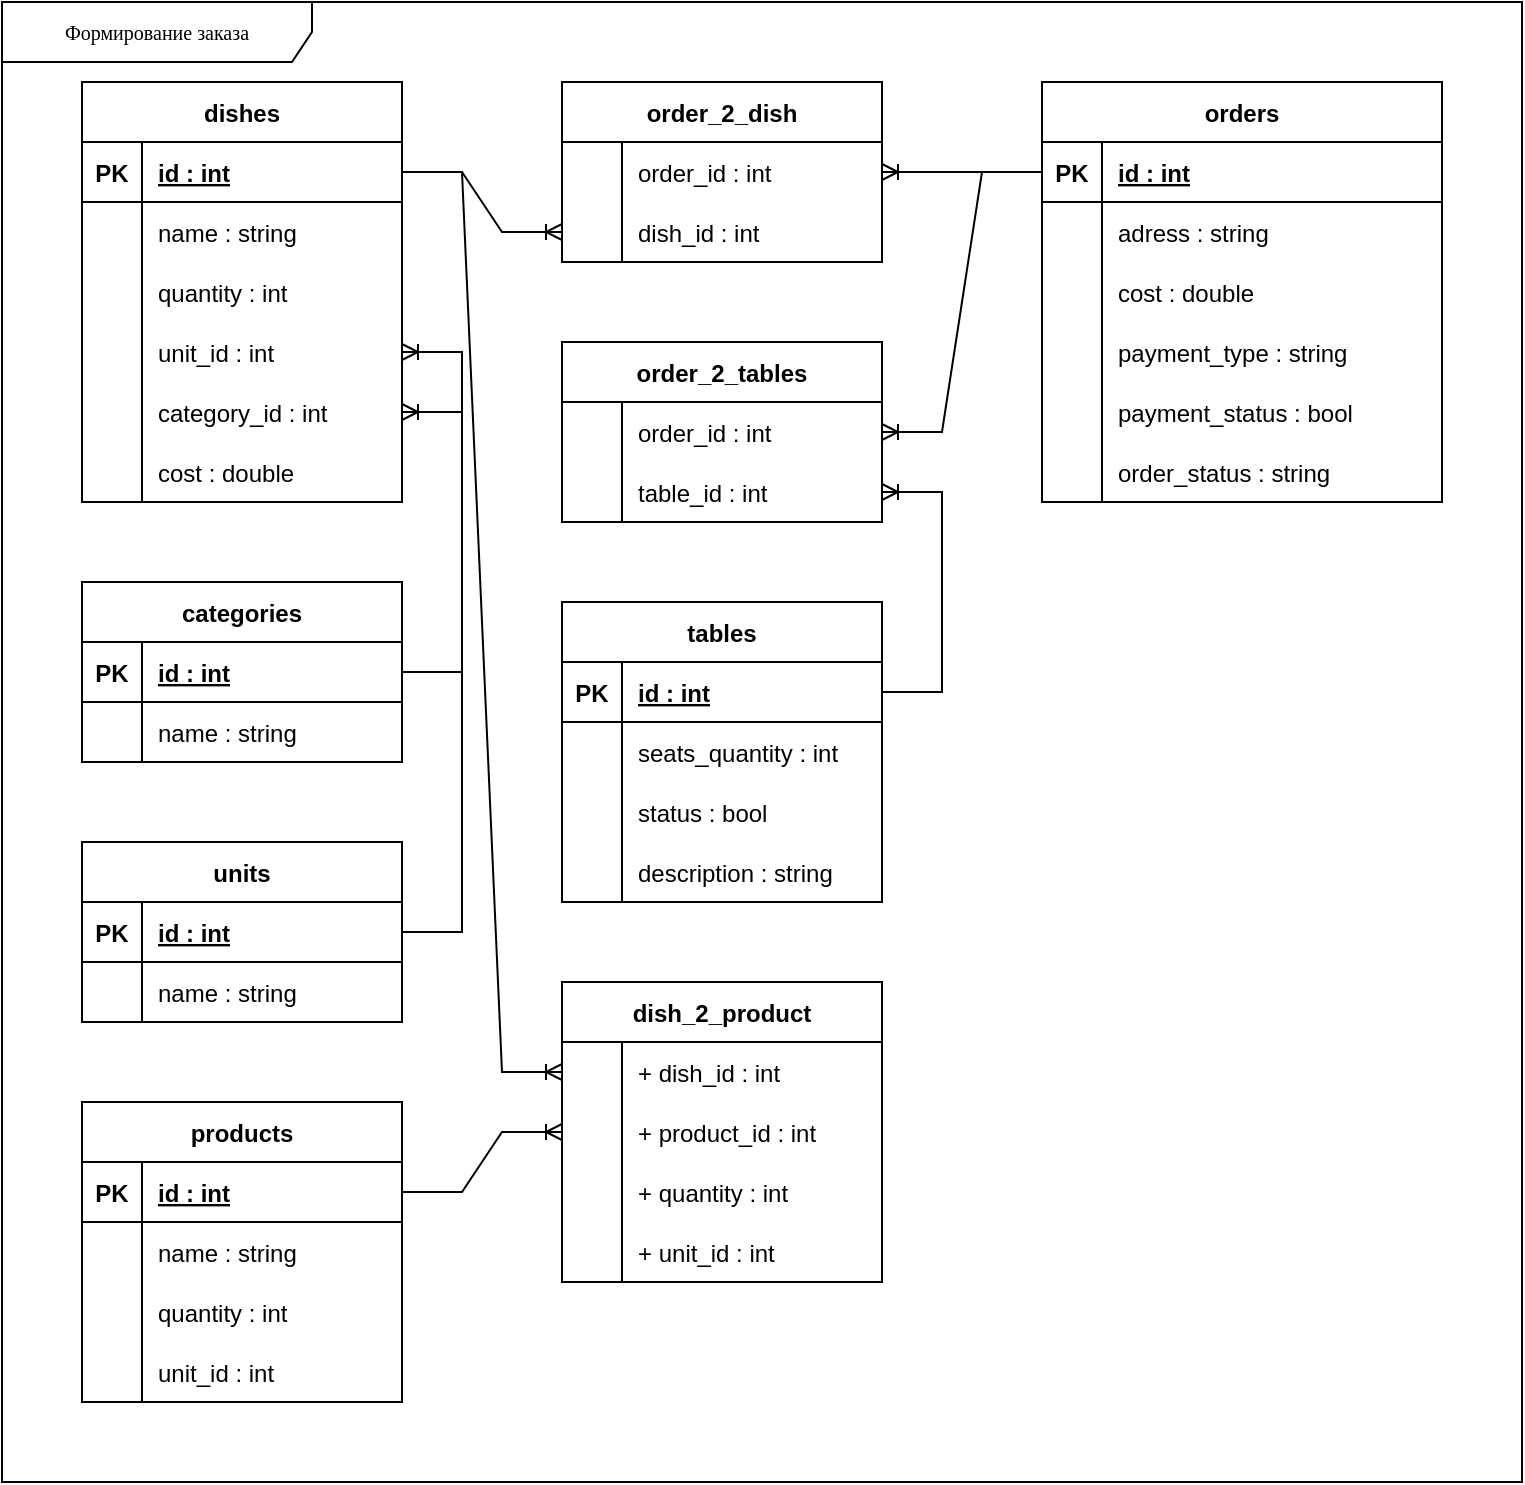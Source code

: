 <mxfile version="15.8.7" type="device"><diagram name="Page-1" id="c4acf3e9-155e-7222-9cf6-157b1a14988f"><mxGraphModel dx="1102" dy="857" grid="1" gridSize="10" guides="1" tooltips="1" connect="1" arrows="1" fold="1" page="1" pageScale="1" pageWidth="850" pageHeight="1100" background="none" math="0" shadow="0"><root><mxCell id="0"/><mxCell id="1" parent="0"/><mxCell id="17acba5748e5396b-1" value="Формирование заказа" style="shape=umlFrame;whiteSpace=wrap;html=1;rounded=0;shadow=0;comic=0;labelBackgroundColor=none;strokeWidth=1;fontFamily=Verdana;fontSize=10;align=center;width=155;height=30;noLabel=0;connectable=1;portConstraintRotation=0;movable=0;" parent="1" vertex="1"><mxGeometry x="40" y="20" width="760" height="740" as="geometry"/></mxCell><mxCell id="JF5Jd8ONCZ1pxiwdtlJp-1" value="dishes" style="shape=table;startSize=30;container=1;collapsible=1;childLayout=tableLayout;fixedRows=1;rowLines=0;fontStyle=1;align=center;resizeLast=1;" vertex="1" parent="1"><mxGeometry x="80" y="60" width="160" height="210" as="geometry"/></mxCell><mxCell id="JF5Jd8ONCZ1pxiwdtlJp-2" value="" style="shape=partialRectangle;collapsible=0;dropTarget=0;pointerEvents=0;fillColor=none;top=0;left=0;bottom=1;right=0;points=[[0,0.5],[1,0.5]];portConstraint=eastwest;" vertex="1" parent="JF5Jd8ONCZ1pxiwdtlJp-1"><mxGeometry y="30" width="160" height="30" as="geometry"/></mxCell><mxCell id="JF5Jd8ONCZ1pxiwdtlJp-3" value="PK" style="shape=partialRectangle;connectable=0;fillColor=none;top=0;left=0;bottom=0;right=0;fontStyle=1;overflow=hidden;" vertex="1" parent="JF5Jd8ONCZ1pxiwdtlJp-2"><mxGeometry width="30" height="30" as="geometry"><mxRectangle width="30" height="30" as="alternateBounds"/></mxGeometry></mxCell><mxCell id="JF5Jd8ONCZ1pxiwdtlJp-4" value="id : int" style="shape=partialRectangle;connectable=0;fillColor=none;top=0;left=0;bottom=0;right=0;align=left;spacingLeft=6;fontStyle=5;overflow=hidden;" vertex="1" parent="JF5Jd8ONCZ1pxiwdtlJp-2"><mxGeometry x="30" width="130" height="30" as="geometry"><mxRectangle width="130" height="30" as="alternateBounds"/></mxGeometry></mxCell><mxCell id="JF5Jd8ONCZ1pxiwdtlJp-5" value="" style="shape=partialRectangle;collapsible=0;dropTarget=0;pointerEvents=0;fillColor=none;top=0;left=0;bottom=0;right=0;points=[[0,0.5],[1,0.5]];portConstraint=eastwest;" vertex="1" parent="JF5Jd8ONCZ1pxiwdtlJp-1"><mxGeometry y="60" width="160" height="30" as="geometry"/></mxCell><mxCell id="JF5Jd8ONCZ1pxiwdtlJp-6" value="" style="shape=partialRectangle;connectable=0;fillColor=none;top=0;left=0;bottom=0;right=0;editable=1;overflow=hidden;" vertex="1" parent="JF5Jd8ONCZ1pxiwdtlJp-5"><mxGeometry width="30" height="30" as="geometry"><mxRectangle width="30" height="30" as="alternateBounds"/></mxGeometry></mxCell><mxCell id="JF5Jd8ONCZ1pxiwdtlJp-7" value="name : string" style="shape=partialRectangle;connectable=0;fillColor=none;top=0;left=0;bottom=0;right=0;align=left;spacingLeft=6;overflow=hidden;" vertex="1" parent="JF5Jd8ONCZ1pxiwdtlJp-5"><mxGeometry x="30" width="130" height="30" as="geometry"><mxRectangle width="130" height="30" as="alternateBounds"/></mxGeometry></mxCell><mxCell id="JF5Jd8ONCZ1pxiwdtlJp-8" value="" style="shape=partialRectangle;collapsible=0;dropTarget=0;pointerEvents=0;fillColor=none;top=0;left=0;bottom=0;right=0;points=[[0,0.5],[1,0.5]];portConstraint=eastwest;" vertex="1" parent="JF5Jd8ONCZ1pxiwdtlJp-1"><mxGeometry y="90" width="160" height="30" as="geometry"/></mxCell><mxCell id="JF5Jd8ONCZ1pxiwdtlJp-9" value="" style="shape=partialRectangle;connectable=0;fillColor=none;top=0;left=0;bottom=0;right=0;editable=1;overflow=hidden;" vertex="1" parent="JF5Jd8ONCZ1pxiwdtlJp-8"><mxGeometry width="30" height="30" as="geometry"><mxRectangle width="30" height="30" as="alternateBounds"/></mxGeometry></mxCell><mxCell id="JF5Jd8ONCZ1pxiwdtlJp-10" value="quantity : int" style="shape=partialRectangle;connectable=0;fillColor=none;top=0;left=0;bottom=0;right=0;align=left;spacingLeft=6;overflow=hidden;" vertex="1" parent="JF5Jd8ONCZ1pxiwdtlJp-8"><mxGeometry x="30" width="130" height="30" as="geometry"><mxRectangle width="130" height="30" as="alternateBounds"/></mxGeometry></mxCell><mxCell id="JF5Jd8ONCZ1pxiwdtlJp-11" value="" style="shape=partialRectangle;collapsible=0;dropTarget=0;pointerEvents=0;fillColor=none;top=0;left=0;bottom=0;right=0;points=[[0,0.5],[1,0.5]];portConstraint=eastwest;" vertex="1" parent="JF5Jd8ONCZ1pxiwdtlJp-1"><mxGeometry y="120" width="160" height="30" as="geometry"/></mxCell><mxCell id="JF5Jd8ONCZ1pxiwdtlJp-12" value="" style="shape=partialRectangle;connectable=0;fillColor=none;top=0;left=0;bottom=0;right=0;editable=1;overflow=hidden;" vertex="1" parent="JF5Jd8ONCZ1pxiwdtlJp-11"><mxGeometry width="30" height="30" as="geometry"><mxRectangle width="30" height="30" as="alternateBounds"/></mxGeometry></mxCell><mxCell id="JF5Jd8ONCZ1pxiwdtlJp-13" value="unit_id : int" style="shape=partialRectangle;connectable=0;fillColor=none;top=0;left=0;bottom=0;right=0;align=left;spacingLeft=6;overflow=hidden;" vertex="1" parent="JF5Jd8ONCZ1pxiwdtlJp-11"><mxGeometry x="30" width="130" height="30" as="geometry"><mxRectangle width="130" height="30" as="alternateBounds"/></mxGeometry></mxCell><mxCell id="JF5Jd8ONCZ1pxiwdtlJp-14" value="" style="shape=partialRectangle;collapsible=0;dropTarget=0;pointerEvents=0;fillColor=none;top=0;left=0;bottom=0;right=0;points=[[0,0.5],[1,0.5]];portConstraint=eastwest;" vertex="1" parent="JF5Jd8ONCZ1pxiwdtlJp-1"><mxGeometry y="150" width="160" height="30" as="geometry"/></mxCell><mxCell id="JF5Jd8ONCZ1pxiwdtlJp-15" value="" style="shape=partialRectangle;connectable=0;fillColor=none;top=0;left=0;bottom=0;right=0;editable=1;overflow=hidden;" vertex="1" parent="JF5Jd8ONCZ1pxiwdtlJp-14"><mxGeometry width="30" height="30" as="geometry"><mxRectangle width="30" height="30" as="alternateBounds"/></mxGeometry></mxCell><mxCell id="JF5Jd8ONCZ1pxiwdtlJp-16" value="category_id : int" style="shape=partialRectangle;connectable=0;fillColor=none;top=0;left=0;bottom=0;right=0;align=left;spacingLeft=6;overflow=hidden;" vertex="1" parent="JF5Jd8ONCZ1pxiwdtlJp-14"><mxGeometry x="30" width="130" height="30" as="geometry"><mxRectangle width="130" height="30" as="alternateBounds"/></mxGeometry></mxCell><mxCell id="JF5Jd8ONCZ1pxiwdtlJp-17" value="" style="shape=partialRectangle;collapsible=0;dropTarget=0;pointerEvents=0;fillColor=none;top=0;left=0;bottom=0;right=0;points=[[0,0.5],[1,0.5]];portConstraint=eastwest;" vertex="1" parent="JF5Jd8ONCZ1pxiwdtlJp-1"><mxGeometry y="180" width="160" height="30" as="geometry"/></mxCell><mxCell id="JF5Jd8ONCZ1pxiwdtlJp-18" value="" style="shape=partialRectangle;connectable=0;fillColor=none;top=0;left=0;bottom=0;right=0;editable=1;overflow=hidden;" vertex="1" parent="JF5Jd8ONCZ1pxiwdtlJp-17"><mxGeometry width="30" height="30" as="geometry"><mxRectangle width="30" height="30" as="alternateBounds"/></mxGeometry></mxCell><mxCell id="JF5Jd8ONCZ1pxiwdtlJp-19" value="cost : double" style="shape=partialRectangle;connectable=0;fillColor=none;top=0;left=0;bottom=0;right=0;align=left;spacingLeft=6;overflow=hidden;" vertex="1" parent="JF5Jd8ONCZ1pxiwdtlJp-17"><mxGeometry x="30" width="130" height="30" as="geometry"><mxRectangle width="130" height="30" as="alternateBounds"/></mxGeometry></mxCell><mxCell id="JF5Jd8ONCZ1pxiwdtlJp-20" value="order_2_dish" style="shape=table;startSize=30;container=1;collapsible=1;childLayout=tableLayout;fixedRows=1;rowLines=0;fontStyle=1;align=center;resizeLast=1;" vertex="1" parent="1"><mxGeometry x="320" y="60" width="160" height="90" as="geometry"/></mxCell><mxCell id="JF5Jd8ONCZ1pxiwdtlJp-24" value="" style="shape=partialRectangle;collapsible=0;dropTarget=0;pointerEvents=0;fillColor=none;top=0;left=0;bottom=0;right=0;points=[[0,0.5],[1,0.5]];portConstraint=eastwest;" vertex="1" parent="JF5Jd8ONCZ1pxiwdtlJp-20"><mxGeometry y="30" width="160" height="30" as="geometry"/></mxCell><mxCell id="JF5Jd8ONCZ1pxiwdtlJp-25" value="" style="shape=partialRectangle;connectable=0;fillColor=none;top=0;left=0;bottom=0;right=0;editable=1;overflow=hidden;" vertex="1" parent="JF5Jd8ONCZ1pxiwdtlJp-24"><mxGeometry width="30" height="30" as="geometry"><mxRectangle width="30" height="30" as="alternateBounds"/></mxGeometry></mxCell><mxCell id="JF5Jd8ONCZ1pxiwdtlJp-26" value="order_id : int" style="shape=partialRectangle;connectable=0;fillColor=none;top=0;left=0;bottom=0;right=0;align=left;spacingLeft=6;overflow=hidden;" vertex="1" parent="JF5Jd8ONCZ1pxiwdtlJp-24"><mxGeometry x="30" width="130" height="30" as="geometry"><mxRectangle width="130" height="30" as="alternateBounds"/></mxGeometry></mxCell><mxCell id="JF5Jd8ONCZ1pxiwdtlJp-27" value="" style="shape=partialRectangle;collapsible=0;dropTarget=0;pointerEvents=0;fillColor=none;top=0;left=0;bottom=0;right=0;points=[[0,0.5],[1,0.5]];portConstraint=eastwest;" vertex="1" parent="JF5Jd8ONCZ1pxiwdtlJp-20"><mxGeometry y="60" width="160" height="30" as="geometry"/></mxCell><mxCell id="JF5Jd8ONCZ1pxiwdtlJp-28" value="" style="shape=partialRectangle;connectable=0;fillColor=none;top=0;left=0;bottom=0;right=0;editable=1;overflow=hidden;" vertex="1" parent="JF5Jd8ONCZ1pxiwdtlJp-27"><mxGeometry width="30" height="30" as="geometry"><mxRectangle width="30" height="30" as="alternateBounds"/></mxGeometry></mxCell><mxCell id="JF5Jd8ONCZ1pxiwdtlJp-29" value="dish_id : int" style="shape=partialRectangle;connectable=0;fillColor=none;top=0;left=0;bottom=0;right=0;align=left;spacingLeft=6;overflow=hidden;" vertex="1" parent="JF5Jd8ONCZ1pxiwdtlJp-27"><mxGeometry x="30" width="130" height="30" as="geometry"><mxRectangle width="130" height="30" as="alternateBounds"/></mxGeometry></mxCell><mxCell id="JF5Jd8ONCZ1pxiwdtlJp-33" value="orders" style="shape=table;startSize=30;container=1;collapsible=1;childLayout=tableLayout;fixedRows=1;rowLines=0;fontStyle=1;align=center;resizeLast=1;" vertex="1" parent="1"><mxGeometry x="560" y="60" width="200" height="210" as="geometry"/></mxCell><mxCell id="JF5Jd8ONCZ1pxiwdtlJp-34" value="" style="shape=partialRectangle;collapsible=0;dropTarget=0;pointerEvents=0;fillColor=none;top=0;left=0;bottom=1;right=0;points=[[0,0.5],[1,0.5]];portConstraint=eastwest;" vertex="1" parent="JF5Jd8ONCZ1pxiwdtlJp-33"><mxGeometry y="30" width="200" height="30" as="geometry"/></mxCell><mxCell id="JF5Jd8ONCZ1pxiwdtlJp-35" value="PK" style="shape=partialRectangle;connectable=0;fillColor=none;top=0;left=0;bottom=0;right=0;fontStyle=1;overflow=hidden;" vertex="1" parent="JF5Jd8ONCZ1pxiwdtlJp-34"><mxGeometry width="30" height="30" as="geometry"><mxRectangle width="30" height="30" as="alternateBounds"/></mxGeometry></mxCell><mxCell id="JF5Jd8ONCZ1pxiwdtlJp-36" value="id : int" style="shape=partialRectangle;connectable=0;fillColor=none;top=0;left=0;bottom=0;right=0;align=left;spacingLeft=6;fontStyle=5;overflow=hidden;" vertex="1" parent="JF5Jd8ONCZ1pxiwdtlJp-34"><mxGeometry x="30" width="170" height="30" as="geometry"><mxRectangle width="170" height="30" as="alternateBounds"/></mxGeometry></mxCell><mxCell id="JF5Jd8ONCZ1pxiwdtlJp-37" value="" style="shape=partialRectangle;collapsible=0;dropTarget=0;pointerEvents=0;fillColor=none;top=0;left=0;bottom=0;right=0;points=[[0,0.5],[1,0.5]];portConstraint=eastwest;" vertex="1" parent="JF5Jd8ONCZ1pxiwdtlJp-33"><mxGeometry y="60" width="200" height="30" as="geometry"/></mxCell><mxCell id="JF5Jd8ONCZ1pxiwdtlJp-38" value="" style="shape=partialRectangle;connectable=0;fillColor=none;top=0;left=0;bottom=0;right=0;editable=1;overflow=hidden;" vertex="1" parent="JF5Jd8ONCZ1pxiwdtlJp-37"><mxGeometry width="30" height="30" as="geometry"><mxRectangle width="30" height="30" as="alternateBounds"/></mxGeometry></mxCell><mxCell id="JF5Jd8ONCZ1pxiwdtlJp-39" value="adress : string" style="shape=partialRectangle;connectable=0;fillColor=none;top=0;left=0;bottom=0;right=0;align=left;spacingLeft=6;overflow=hidden;" vertex="1" parent="JF5Jd8ONCZ1pxiwdtlJp-37"><mxGeometry x="30" width="170" height="30" as="geometry"><mxRectangle width="170" height="30" as="alternateBounds"/></mxGeometry></mxCell><mxCell id="JF5Jd8ONCZ1pxiwdtlJp-40" value="" style="shape=partialRectangle;collapsible=0;dropTarget=0;pointerEvents=0;fillColor=none;top=0;left=0;bottom=0;right=0;points=[[0,0.5],[1,0.5]];portConstraint=eastwest;" vertex="1" parent="JF5Jd8ONCZ1pxiwdtlJp-33"><mxGeometry y="90" width="200" height="30" as="geometry"/></mxCell><mxCell id="JF5Jd8ONCZ1pxiwdtlJp-41" value="" style="shape=partialRectangle;connectable=0;fillColor=none;top=0;left=0;bottom=0;right=0;editable=1;overflow=hidden;" vertex="1" parent="JF5Jd8ONCZ1pxiwdtlJp-40"><mxGeometry width="30" height="30" as="geometry"><mxRectangle width="30" height="30" as="alternateBounds"/></mxGeometry></mxCell><mxCell id="JF5Jd8ONCZ1pxiwdtlJp-42" value="cost : double" style="shape=partialRectangle;connectable=0;fillColor=none;top=0;left=0;bottom=0;right=0;align=left;spacingLeft=6;overflow=hidden;" vertex="1" parent="JF5Jd8ONCZ1pxiwdtlJp-40"><mxGeometry x="30" width="170" height="30" as="geometry"><mxRectangle width="170" height="30" as="alternateBounds"/></mxGeometry></mxCell><mxCell id="JF5Jd8ONCZ1pxiwdtlJp-43" value="" style="shape=partialRectangle;collapsible=0;dropTarget=0;pointerEvents=0;fillColor=none;top=0;left=0;bottom=0;right=0;points=[[0,0.5],[1,0.5]];portConstraint=eastwest;" vertex="1" parent="JF5Jd8ONCZ1pxiwdtlJp-33"><mxGeometry y="120" width="200" height="30" as="geometry"/></mxCell><mxCell id="JF5Jd8ONCZ1pxiwdtlJp-44" value="" style="shape=partialRectangle;connectable=0;fillColor=none;top=0;left=0;bottom=0;right=0;editable=1;overflow=hidden;" vertex="1" parent="JF5Jd8ONCZ1pxiwdtlJp-43"><mxGeometry width="30" height="30" as="geometry"><mxRectangle width="30" height="30" as="alternateBounds"/></mxGeometry></mxCell><mxCell id="JF5Jd8ONCZ1pxiwdtlJp-45" value="payment_type : string" style="shape=partialRectangle;connectable=0;fillColor=none;top=0;left=0;bottom=0;right=0;align=left;spacingLeft=6;overflow=hidden;" vertex="1" parent="JF5Jd8ONCZ1pxiwdtlJp-43"><mxGeometry x="30" width="170" height="30" as="geometry"><mxRectangle width="170" height="30" as="alternateBounds"/></mxGeometry></mxCell><mxCell id="JF5Jd8ONCZ1pxiwdtlJp-46" value="" style="shape=partialRectangle;collapsible=0;dropTarget=0;pointerEvents=0;fillColor=none;top=0;left=0;bottom=0;right=0;points=[[0,0.5],[1,0.5]];portConstraint=eastwest;" vertex="1" parent="JF5Jd8ONCZ1pxiwdtlJp-33"><mxGeometry y="150" width="200" height="30" as="geometry"/></mxCell><mxCell id="JF5Jd8ONCZ1pxiwdtlJp-47" value="" style="shape=partialRectangle;connectable=0;fillColor=none;top=0;left=0;bottom=0;right=0;editable=1;overflow=hidden;" vertex="1" parent="JF5Jd8ONCZ1pxiwdtlJp-46"><mxGeometry width="30" height="30" as="geometry"><mxRectangle width="30" height="30" as="alternateBounds"/></mxGeometry></mxCell><mxCell id="JF5Jd8ONCZ1pxiwdtlJp-48" value="payment_status : bool" style="shape=partialRectangle;connectable=0;fillColor=none;top=0;left=0;bottom=0;right=0;align=left;spacingLeft=6;overflow=hidden;" vertex="1" parent="JF5Jd8ONCZ1pxiwdtlJp-46"><mxGeometry x="30" width="170" height="30" as="geometry"><mxRectangle width="170" height="30" as="alternateBounds"/></mxGeometry></mxCell><mxCell id="JF5Jd8ONCZ1pxiwdtlJp-49" value="" style="shape=partialRectangle;collapsible=0;dropTarget=0;pointerEvents=0;fillColor=none;top=0;left=0;bottom=0;right=0;points=[[0,0.5],[1,0.5]];portConstraint=eastwest;" vertex="1" parent="JF5Jd8ONCZ1pxiwdtlJp-33"><mxGeometry y="180" width="200" height="30" as="geometry"/></mxCell><mxCell id="JF5Jd8ONCZ1pxiwdtlJp-50" value="" style="shape=partialRectangle;connectable=0;fillColor=none;top=0;left=0;bottom=0;right=0;editable=1;overflow=hidden;" vertex="1" parent="JF5Jd8ONCZ1pxiwdtlJp-49"><mxGeometry width="30" height="30" as="geometry"><mxRectangle width="30" height="30" as="alternateBounds"/></mxGeometry></mxCell><mxCell id="JF5Jd8ONCZ1pxiwdtlJp-51" value="order_status : string" style="shape=partialRectangle;connectable=0;fillColor=none;top=0;left=0;bottom=0;right=0;align=left;spacingLeft=6;overflow=hidden;" vertex="1" parent="JF5Jd8ONCZ1pxiwdtlJp-49"><mxGeometry x="30" width="170" height="30" as="geometry"><mxRectangle width="170" height="30" as="alternateBounds"/></mxGeometry></mxCell><mxCell id="JF5Jd8ONCZ1pxiwdtlJp-52" value="" style="edgeStyle=entityRelationEdgeStyle;fontSize=12;html=1;endArrow=ERoneToMany;rounded=0;entryX=0;entryY=0.5;entryDx=0;entryDy=0;" edge="1" parent="1" target="JF5Jd8ONCZ1pxiwdtlJp-27"><mxGeometry width="100" height="100" relative="1" as="geometry"><mxPoint x="240" y="105" as="sourcePoint"/><mxPoint x="430" y="220" as="targetPoint"/></mxGeometry></mxCell><mxCell id="JF5Jd8ONCZ1pxiwdtlJp-53" value="" style="edgeStyle=entityRelationEdgeStyle;fontSize=12;html=1;endArrow=ERoneToMany;rounded=0;exitX=0;exitY=0.5;exitDx=0;exitDy=0;entryX=1;entryY=0.5;entryDx=0;entryDy=0;" edge="1" parent="1" source="JF5Jd8ONCZ1pxiwdtlJp-34" target="JF5Jd8ONCZ1pxiwdtlJp-24"><mxGeometry width="100" height="100" relative="1" as="geometry"><mxPoint x="430" y="290" as="sourcePoint"/><mxPoint x="530" y="190" as="targetPoint"/></mxGeometry></mxCell><mxCell id="JF5Jd8ONCZ1pxiwdtlJp-54" value="order_2_tables" style="shape=table;startSize=30;container=1;collapsible=1;childLayout=tableLayout;fixedRows=1;rowLines=0;fontStyle=1;align=center;resizeLast=1;" vertex="1" parent="1"><mxGeometry x="320" y="190" width="160" height="90" as="geometry"/></mxCell><mxCell id="JF5Jd8ONCZ1pxiwdtlJp-55" value="" style="shape=partialRectangle;collapsible=0;dropTarget=0;pointerEvents=0;fillColor=none;top=0;left=0;bottom=0;right=0;points=[[0,0.5],[1,0.5]];portConstraint=eastwest;" vertex="1" parent="JF5Jd8ONCZ1pxiwdtlJp-54"><mxGeometry y="30" width="160" height="30" as="geometry"/></mxCell><mxCell id="JF5Jd8ONCZ1pxiwdtlJp-56" value="" style="shape=partialRectangle;connectable=0;fillColor=none;top=0;left=0;bottom=0;right=0;editable=1;overflow=hidden;" vertex="1" parent="JF5Jd8ONCZ1pxiwdtlJp-55"><mxGeometry width="30" height="30" as="geometry"><mxRectangle width="30" height="30" as="alternateBounds"/></mxGeometry></mxCell><mxCell id="JF5Jd8ONCZ1pxiwdtlJp-57" value="order_id : int" style="shape=partialRectangle;connectable=0;fillColor=none;top=0;left=0;bottom=0;right=0;align=left;spacingLeft=6;overflow=hidden;" vertex="1" parent="JF5Jd8ONCZ1pxiwdtlJp-55"><mxGeometry x="30" width="130" height="30" as="geometry"><mxRectangle width="130" height="30" as="alternateBounds"/></mxGeometry></mxCell><mxCell id="JF5Jd8ONCZ1pxiwdtlJp-58" value="" style="shape=partialRectangle;collapsible=0;dropTarget=0;pointerEvents=0;fillColor=none;top=0;left=0;bottom=0;right=0;points=[[0,0.5],[1,0.5]];portConstraint=eastwest;" vertex="1" parent="JF5Jd8ONCZ1pxiwdtlJp-54"><mxGeometry y="60" width="160" height="30" as="geometry"/></mxCell><mxCell id="JF5Jd8ONCZ1pxiwdtlJp-59" value="" style="shape=partialRectangle;connectable=0;fillColor=none;top=0;left=0;bottom=0;right=0;editable=1;overflow=hidden;" vertex="1" parent="JF5Jd8ONCZ1pxiwdtlJp-58"><mxGeometry width="30" height="30" as="geometry"><mxRectangle width="30" height="30" as="alternateBounds"/></mxGeometry></mxCell><mxCell id="JF5Jd8ONCZ1pxiwdtlJp-60" value="table_id : int" style="shape=partialRectangle;connectable=0;fillColor=none;top=0;left=0;bottom=0;right=0;align=left;spacingLeft=6;overflow=hidden;" vertex="1" parent="JF5Jd8ONCZ1pxiwdtlJp-58"><mxGeometry x="30" width="130" height="30" as="geometry"><mxRectangle width="130" height="30" as="alternateBounds"/></mxGeometry></mxCell><mxCell id="JF5Jd8ONCZ1pxiwdtlJp-61" value="" style="edgeStyle=entityRelationEdgeStyle;fontSize=12;html=1;endArrow=ERoneToMany;rounded=0;exitX=0;exitY=0.5;exitDx=0;exitDy=0;entryX=1;entryY=0.5;entryDx=0;entryDy=0;" edge="1" parent="1" source="JF5Jd8ONCZ1pxiwdtlJp-34" target="JF5Jd8ONCZ1pxiwdtlJp-55"><mxGeometry width="100" height="100" relative="1" as="geometry"><mxPoint x="490" y="380" as="sourcePoint"/><mxPoint x="590" y="280" as="targetPoint"/></mxGeometry></mxCell><mxCell id="JF5Jd8ONCZ1pxiwdtlJp-62" value="tables" style="shape=table;startSize=30;container=1;collapsible=1;childLayout=tableLayout;fixedRows=1;rowLines=0;fontStyle=1;align=center;resizeLast=1;" vertex="1" parent="1"><mxGeometry x="320" y="320" width="160" height="150" as="geometry"/></mxCell><mxCell id="JF5Jd8ONCZ1pxiwdtlJp-63" value="" style="shape=partialRectangle;collapsible=0;dropTarget=0;pointerEvents=0;fillColor=none;top=0;left=0;bottom=1;right=0;points=[[0,0.5],[1,0.5]];portConstraint=eastwest;" vertex="1" parent="JF5Jd8ONCZ1pxiwdtlJp-62"><mxGeometry y="30" width="160" height="30" as="geometry"/></mxCell><mxCell id="JF5Jd8ONCZ1pxiwdtlJp-64" value="PK" style="shape=partialRectangle;connectable=0;fillColor=none;top=0;left=0;bottom=0;right=0;fontStyle=1;overflow=hidden;" vertex="1" parent="JF5Jd8ONCZ1pxiwdtlJp-63"><mxGeometry width="30" height="30" as="geometry"><mxRectangle width="30" height="30" as="alternateBounds"/></mxGeometry></mxCell><mxCell id="JF5Jd8ONCZ1pxiwdtlJp-65" value="id : int" style="shape=partialRectangle;connectable=0;fillColor=none;top=0;left=0;bottom=0;right=0;align=left;spacingLeft=6;fontStyle=5;overflow=hidden;" vertex="1" parent="JF5Jd8ONCZ1pxiwdtlJp-63"><mxGeometry x="30" width="130" height="30" as="geometry"><mxRectangle width="130" height="30" as="alternateBounds"/></mxGeometry></mxCell><mxCell id="JF5Jd8ONCZ1pxiwdtlJp-66" value="" style="shape=partialRectangle;collapsible=0;dropTarget=0;pointerEvents=0;fillColor=none;top=0;left=0;bottom=0;right=0;points=[[0,0.5],[1,0.5]];portConstraint=eastwest;" vertex="1" parent="JF5Jd8ONCZ1pxiwdtlJp-62"><mxGeometry y="60" width="160" height="30" as="geometry"/></mxCell><mxCell id="JF5Jd8ONCZ1pxiwdtlJp-67" value="" style="shape=partialRectangle;connectable=0;fillColor=none;top=0;left=0;bottom=0;right=0;editable=1;overflow=hidden;" vertex="1" parent="JF5Jd8ONCZ1pxiwdtlJp-66"><mxGeometry width="30" height="30" as="geometry"><mxRectangle width="30" height="30" as="alternateBounds"/></mxGeometry></mxCell><mxCell id="JF5Jd8ONCZ1pxiwdtlJp-68" value="seats_quantity : int" style="shape=partialRectangle;connectable=0;fillColor=none;top=0;left=0;bottom=0;right=0;align=left;spacingLeft=6;overflow=hidden;" vertex="1" parent="JF5Jd8ONCZ1pxiwdtlJp-66"><mxGeometry x="30" width="130" height="30" as="geometry"><mxRectangle width="130" height="30" as="alternateBounds"/></mxGeometry></mxCell><mxCell id="JF5Jd8ONCZ1pxiwdtlJp-69" value="" style="shape=partialRectangle;collapsible=0;dropTarget=0;pointerEvents=0;fillColor=none;top=0;left=0;bottom=0;right=0;points=[[0,0.5],[1,0.5]];portConstraint=eastwest;" vertex="1" parent="JF5Jd8ONCZ1pxiwdtlJp-62"><mxGeometry y="90" width="160" height="30" as="geometry"/></mxCell><mxCell id="JF5Jd8ONCZ1pxiwdtlJp-70" value="" style="shape=partialRectangle;connectable=0;fillColor=none;top=0;left=0;bottom=0;right=0;editable=1;overflow=hidden;" vertex="1" parent="JF5Jd8ONCZ1pxiwdtlJp-69"><mxGeometry width="30" height="30" as="geometry"><mxRectangle width="30" height="30" as="alternateBounds"/></mxGeometry></mxCell><mxCell id="JF5Jd8ONCZ1pxiwdtlJp-71" value="status : bool" style="shape=partialRectangle;connectable=0;fillColor=none;top=0;left=0;bottom=0;right=0;align=left;spacingLeft=6;overflow=hidden;" vertex="1" parent="JF5Jd8ONCZ1pxiwdtlJp-69"><mxGeometry x="30" width="130" height="30" as="geometry"><mxRectangle width="130" height="30" as="alternateBounds"/></mxGeometry></mxCell><mxCell id="JF5Jd8ONCZ1pxiwdtlJp-72" value="" style="shape=partialRectangle;collapsible=0;dropTarget=0;pointerEvents=0;fillColor=none;top=0;left=0;bottom=0;right=0;points=[[0,0.5],[1,0.5]];portConstraint=eastwest;" vertex="1" parent="JF5Jd8ONCZ1pxiwdtlJp-62"><mxGeometry y="120" width="160" height="30" as="geometry"/></mxCell><mxCell id="JF5Jd8ONCZ1pxiwdtlJp-73" value="" style="shape=partialRectangle;connectable=0;fillColor=none;top=0;left=0;bottom=0;right=0;editable=1;overflow=hidden;" vertex="1" parent="JF5Jd8ONCZ1pxiwdtlJp-72"><mxGeometry width="30" height="30" as="geometry"><mxRectangle width="30" height="30" as="alternateBounds"/></mxGeometry></mxCell><mxCell id="JF5Jd8ONCZ1pxiwdtlJp-74" value="description : string" style="shape=partialRectangle;connectable=0;fillColor=none;top=0;left=0;bottom=0;right=0;align=left;spacingLeft=6;overflow=hidden;" vertex="1" parent="JF5Jd8ONCZ1pxiwdtlJp-72"><mxGeometry x="30" width="130" height="30" as="geometry"><mxRectangle width="130" height="30" as="alternateBounds"/></mxGeometry></mxCell><mxCell id="JF5Jd8ONCZ1pxiwdtlJp-75" value="" style="edgeStyle=entityRelationEdgeStyle;fontSize=12;html=1;endArrow=ERoneToMany;rounded=0;exitX=1;exitY=0.5;exitDx=0;exitDy=0;entryX=1;entryY=0.5;entryDx=0;entryDy=0;" edge="1" parent="1" source="JF5Jd8ONCZ1pxiwdtlJp-63" target="JF5Jd8ONCZ1pxiwdtlJp-58"><mxGeometry width="100" height="100" relative="1" as="geometry"><mxPoint x="550" y="440" as="sourcePoint"/><mxPoint x="650" y="340" as="targetPoint"/></mxGeometry></mxCell><mxCell id="JF5Jd8ONCZ1pxiwdtlJp-83" value="categories" style="shape=table;startSize=30;container=1;collapsible=1;childLayout=tableLayout;fixedRows=1;rowLines=0;fontStyle=1;align=center;resizeLast=1;" vertex="1" parent="1"><mxGeometry x="80" y="310" width="160" height="90" as="geometry"/></mxCell><mxCell id="JF5Jd8ONCZ1pxiwdtlJp-84" value="" style="shape=partialRectangle;collapsible=0;dropTarget=0;pointerEvents=0;fillColor=none;top=0;left=0;bottom=1;right=0;points=[[0,0.5],[1,0.5]];portConstraint=eastwest;" vertex="1" parent="JF5Jd8ONCZ1pxiwdtlJp-83"><mxGeometry y="30" width="160" height="30" as="geometry"/></mxCell><mxCell id="JF5Jd8ONCZ1pxiwdtlJp-85" value="PK" style="shape=partialRectangle;connectable=0;fillColor=none;top=0;left=0;bottom=0;right=0;fontStyle=1;overflow=hidden;" vertex="1" parent="JF5Jd8ONCZ1pxiwdtlJp-84"><mxGeometry width="30" height="30" as="geometry"><mxRectangle width="30" height="30" as="alternateBounds"/></mxGeometry></mxCell><mxCell id="JF5Jd8ONCZ1pxiwdtlJp-86" value="id : int" style="shape=partialRectangle;connectable=0;fillColor=none;top=0;left=0;bottom=0;right=0;align=left;spacingLeft=6;fontStyle=5;overflow=hidden;" vertex="1" parent="JF5Jd8ONCZ1pxiwdtlJp-84"><mxGeometry x="30" width="130" height="30" as="geometry"><mxRectangle width="130" height="30" as="alternateBounds"/></mxGeometry></mxCell><mxCell id="JF5Jd8ONCZ1pxiwdtlJp-87" value="" style="shape=partialRectangle;collapsible=0;dropTarget=0;pointerEvents=0;fillColor=none;top=0;left=0;bottom=0;right=0;points=[[0,0.5],[1,0.5]];portConstraint=eastwest;" vertex="1" parent="JF5Jd8ONCZ1pxiwdtlJp-83"><mxGeometry y="60" width="160" height="30" as="geometry"/></mxCell><mxCell id="JF5Jd8ONCZ1pxiwdtlJp-88" value="" style="shape=partialRectangle;connectable=0;fillColor=none;top=0;left=0;bottom=0;right=0;editable=1;overflow=hidden;" vertex="1" parent="JF5Jd8ONCZ1pxiwdtlJp-87"><mxGeometry width="30" height="30" as="geometry"><mxRectangle width="30" height="30" as="alternateBounds"/></mxGeometry></mxCell><mxCell id="JF5Jd8ONCZ1pxiwdtlJp-89" value="name : string" style="shape=partialRectangle;connectable=0;fillColor=none;top=0;left=0;bottom=0;right=0;align=left;spacingLeft=6;overflow=hidden;" vertex="1" parent="JF5Jd8ONCZ1pxiwdtlJp-87"><mxGeometry x="30" width="130" height="30" as="geometry"><mxRectangle width="130" height="30" as="alternateBounds"/></mxGeometry></mxCell><mxCell id="JF5Jd8ONCZ1pxiwdtlJp-96" value="" style="edgeStyle=entityRelationEdgeStyle;fontSize=12;html=1;endArrow=ERoneToMany;rounded=0;exitX=1;exitY=0.5;exitDx=0;exitDy=0;entryX=1;entryY=0.5;entryDx=0;entryDy=0;" edge="1" parent="1" source="JF5Jd8ONCZ1pxiwdtlJp-84" target="JF5Jd8ONCZ1pxiwdtlJp-14"><mxGeometry width="100" height="100" relative="1" as="geometry"><mxPoint x="110" y="580" as="sourcePoint"/><mxPoint x="210" y="480" as="targetPoint"/></mxGeometry></mxCell><mxCell id="JF5Jd8ONCZ1pxiwdtlJp-97" value="units" style="shape=table;startSize=30;container=1;collapsible=1;childLayout=tableLayout;fixedRows=1;rowLines=0;fontStyle=1;align=center;resizeLast=1;" vertex="1" parent="1"><mxGeometry x="80" y="440" width="160" height="90" as="geometry"/></mxCell><mxCell id="JF5Jd8ONCZ1pxiwdtlJp-98" value="" style="shape=partialRectangle;collapsible=0;dropTarget=0;pointerEvents=0;fillColor=none;top=0;left=0;bottom=1;right=0;points=[[0,0.5],[1,0.5]];portConstraint=eastwest;" vertex="1" parent="JF5Jd8ONCZ1pxiwdtlJp-97"><mxGeometry y="30" width="160" height="30" as="geometry"/></mxCell><mxCell id="JF5Jd8ONCZ1pxiwdtlJp-99" value="PK" style="shape=partialRectangle;connectable=0;fillColor=none;top=0;left=0;bottom=0;right=0;fontStyle=1;overflow=hidden;" vertex="1" parent="JF5Jd8ONCZ1pxiwdtlJp-98"><mxGeometry width="30" height="30" as="geometry"><mxRectangle width="30" height="30" as="alternateBounds"/></mxGeometry></mxCell><mxCell id="JF5Jd8ONCZ1pxiwdtlJp-100" value="id : int" style="shape=partialRectangle;connectable=0;fillColor=none;top=0;left=0;bottom=0;right=0;align=left;spacingLeft=6;fontStyle=5;overflow=hidden;" vertex="1" parent="JF5Jd8ONCZ1pxiwdtlJp-98"><mxGeometry x="30" width="130" height="30" as="geometry"><mxRectangle width="130" height="30" as="alternateBounds"/></mxGeometry></mxCell><mxCell id="JF5Jd8ONCZ1pxiwdtlJp-101" value="" style="shape=partialRectangle;collapsible=0;dropTarget=0;pointerEvents=0;fillColor=none;top=0;left=0;bottom=0;right=0;points=[[0,0.5],[1,0.5]];portConstraint=eastwest;" vertex="1" parent="JF5Jd8ONCZ1pxiwdtlJp-97"><mxGeometry y="60" width="160" height="30" as="geometry"/></mxCell><mxCell id="JF5Jd8ONCZ1pxiwdtlJp-102" value="" style="shape=partialRectangle;connectable=0;fillColor=none;top=0;left=0;bottom=0;right=0;editable=1;overflow=hidden;" vertex="1" parent="JF5Jd8ONCZ1pxiwdtlJp-101"><mxGeometry width="30" height="30" as="geometry"><mxRectangle width="30" height="30" as="alternateBounds"/></mxGeometry></mxCell><mxCell id="JF5Jd8ONCZ1pxiwdtlJp-103" value="name : string" style="shape=partialRectangle;connectable=0;fillColor=none;top=0;left=0;bottom=0;right=0;align=left;spacingLeft=6;overflow=hidden;" vertex="1" parent="JF5Jd8ONCZ1pxiwdtlJp-101"><mxGeometry x="30" width="130" height="30" as="geometry"><mxRectangle width="130" height="30" as="alternateBounds"/></mxGeometry></mxCell><mxCell id="JF5Jd8ONCZ1pxiwdtlJp-104" value="" style="edgeStyle=entityRelationEdgeStyle;fontSize=12;html=1;endArrow=ERoneToMany;rounded=0;exitX=1;exitY=0.5;exitDx=0;exitDy=0;entryX=1;entryY=0.5;entryDx=0;entryDy=0;" edge="1" parent="1" source="JF5Jd8ONCZ1pxiwdtlJp-98" target="JF5Jd8ONCZ1pxiwdtlJp-11"><mxGeometry width="100" height="100" relative="1" as="geometry"><mxPoint x="250" y="620" as="sourcePoint"/><mxPoint x="350" y="520" as="targetPoint"/></mxGeometry></mxCell><mxCell id="JF5Jd8ONCZ1pxiwdtlJp-105" value="products" style="shape=table;startSize=30;container=1;collapsible=1;childLayout=tableLayout;fixedRows=1;rowLines=0;fontStyle=1;align=center;resizeLast=1;" vertex="1" parent="1"><mxGeometry x="80" y="570" width="160" height="150" as="geometry"/></mxCell><mxCell id="JF5Jd8ONCZ1pxiwdtlJp-106" value="" style="shape=partialRectangle;collapsible=0;dropTarget=0;pointerEvents=0;fillColor=none;top=0;left=0;bottom=1;right=0;points=[[0,0.5],[1,0.5]];portConstraint=eastwest;" vertex="1" parent="JF5Jd8ONCZ1pxiwdtlJp-105"><mxGeometry y="30" width="160" height="30" as="geometry"/></mxCell><mxCell id="JF5Jd8ONCZ1pxiwdtlJp-107" value="PK" style="shape=partialRectangle;connectable=0;fillColor=none;top=0;left=0;bottom=0;right=0;fontStyle=1;overflow=hidden;" vertex="1" parent="JF5Jd8ONCZ1pxiwdtlJp-106"><mxGeometry width="30" height="30" as="geometry"><mxRectangle width="30" height="30" as="alternateBounds"/></mxGeometry></mxCell><mxCell id="JF5Jd8ONCZ1pxiwdtlJp-108" value="id : int" style="shape=partialRectangle;connectable=0;fillColor=none;top=0;left=0;bottom=0;right=0;align=left;spacingLeft=6;fontStyle=5;overflow=hidden;" vertex="1" parent="JF5Jd8ONCZ1pxiwdtlJp-106"><mxGeometry x="30" width="130" height="30" as="geometry"><mxRectangle width="130" height="30" as="alternateBounds"/></mxGeometry></mxCell><mxCell id="JF5Jd8ONCZ1pxiwdtlJp-109" value="" style="shape=partialRectangle;collapsible=0;dropTarget=0;pointerEvents=0;fillColor=none;top=0;left=0;bottom=0;right=0;points=[[0,0.5],[1,0.5]];portConstraint=eastwest;" vertex="1" parent="JF5Jd8ONCZ1pxiwdtlJp-105"><mxGeometry y="60" width="160" height="30" as="geometry"/></mxCell><mxCell id="JF5Jd8ONCZ1pxiwdtlJp-110" value="" style="shape=partialRectangle;connectable=0;fillColor=none;top=0;left=0;bottom=0;right=0;editable=1;overflow=hidden;" vertex="1" parent="JF5Jd8ONCZ1pxiwdtlJp-109"><mxGeometry width="30" height="30" as="geometry"><mxRectangle width="30" height="30" as="alternateBounds"/></mxGeometry></mxCell><mxCell id="JF5Jd8ONCZ1pxiwdtlJp-111" value="name : string" style="shape=partialRectangle;connectable=0;fillColor=none;top=0;left=0;bottom=0;right=0;align=left;spacingLeft=6;overflow=hidden;" vertex="1" parent="JF5Jd8ONCZ1pxiwdtlJp-109"><mxGeometry x="30" width="130" height="30" as="geometry"><mxRectangle width="130" height="30" as="alternateBounds"/></mxGeometry></mxCell><mxCell id="JF5Jd8ONCZ1pxiwdtlJp-112" value="" style="shape=partialRectangle;collapsible=0;dropTarget=0;pointerEvents=0;fillColor=none;top=0;left=0;bottom=0;right=0;points=[[0,0.5],[1,0.5]];portConstraint=eastwest;" vertex="1" parent="JF5Jd8ONCZ1pxiwdtlJp-105"><mxGeometry y="90" width="160" height="30" as="geometry"/></mxCell><mxCell id="JF5Jd8ONCZ1pxiwdtlJp-113" value="" style="shape=partialRectangle;connectable=0;fillColor=none;top=0;left=0;bottom=0;right=0;editable=1;overflow=hidden;" vertex="1" parent="JF5Jd8ONCZ1pxiwdtlJp-112"><mxGeometry width="30" height="30" as="geometry"><mxRectangle width="30" height="30" as="alternateBounds"/></mxGeometry></mxCell><mxCell id="JF5Jd8ONCZ1pxiwdtlJp-114" value="quantity : int" style="shape=partialRectangle;connectable=0;fillColor=none;top=0;left=0;bottom=0;right=0;align=left;spacingLeft=6;overflow=hidden;" vertex="1" parent="JF5Jd8ONCZ1pxiwdtlJp-112"><mxGeometry x="30" width="130" height="30" as="geometry"><mxRectangle width="130" height="30" as="alternateBounds"/></mxGeometry></mxCell><mxCell id="JF5Jd8ONCZ1pxiwdtlJp-115" value="" style="shape=partialRectangle;collapsible=0;dropTarget=0;pointerEvents=0;fillColor=none;top=0;left=0;bottom=0;right=0;points=[[0,0.5],[1,0.5]];portConstraint=eastwest;" vertex="1" parent="JF5Jd8ONCZ1pxiwdtlJp-105"><mxGeometry y="120" width="160" height="30" as="geometry"/></mxCell><mxCell id="JF5Jd8ONCZ1pxiwdtlJp-116" value="" style="shape=partialRectangle;connectable=0;fillColor=none;top=0;left=0;bottom=0;right=0;editable=1;overflow=hidden;" vertex="1" parent="JF5Jd8ONCZ1pxiwdtlJp-115"><mxGeometry width="30" height="30" as="geometry"><mxRectangle width="30" height="30" as="alternateBounds"/></mxGeometry></mxCell><mxCell id="JF5Jd8ONCZ1pxiwdtlJp-117" value="unit_id : int" style="shape=partialRectangle;connectable=0;fillColor=none;top=0;left=0;bottom=0;right=0;align=left;spacingLeft=6;overflow=hidden;" vertex="1" parent="JF5Jd8ONCZ1pxiwdtlJp-115"><mxGeometry x="30" width="130" height="30" as="geometry"><mxRectangle width="130" height="30" as="alternateBounds"/></mxGeometry></mxCell><mxCell id="JF5Jd8ONCZ1pxiwdtlJp-118" value="dish_2_product" style="shape=table;startSize=30;container=1;collapsible=1;childLayout=tableLayout;fixedRows=1;rowLines=0;fontStyle=1;align=center;resizeLast=1;" vertex="1" parent="1"><mxGeometry x="320" y="510" width="160" height="150" as="geometry"/></mxCell><mxCell id="JF5Jd8ONCZ1pxiwdtlJp-119" value="" style="shape=partialRectangle;collapsible=0;dropTarget=0;pointerEvents=0;fillColor=none;top=0;left=0;bottom=0;right=0;points=[[0,0.5],[1,0.5]];portConstraint=eastwest;" vertex="1" parent="JF5Jd8ONCZ1pxiwdtlJp-118"><mxGeometry y="30" width="160" height="30" as="geometry"/></mxCell><mxCell id="JF5Jd8ONCZ1pxiwdtlJp-120" value="" style="shape=partialRectangle;connectable=0;fillColor=none;top=0;left=0;bottom=0;right=0;editable=1;overflow=hidden;" vertex="1" parent="JF5Jd8ONCZ1pxiwdtlJp-119"><mxGeometry width="30" height="30" as="geometry"><mxRectangle width="30" height="30" as="alternateBounds"/></mxGeometry></mxCell><mxCell id="JF5Jd8ONCZ1pxiwdtlJp-121" value="+ dish_id : int" style="shape=partialRectangle;connectable=0;fillColor=none;top=0;left=0;bottom=0;right=0;align=left;spacingLeft=6;overflow=hidden;" vertex="1" parent="JF5Jd8ONCZ1pxiwdtlJp-119"><mxGeometry x="30" width="130" height="30" as="geometry"><mxRectangle width="130" height="30" as="alternateBounds"/></mxGeometry></mxCell><mxCell id="JF5Jd8ONCZ1pxiwdtlJp-122" value="" style="shape=partialRectangle;collapsible=0;dropTarget=0;pointerEvents=0;fillColor=none;top=0;left=0;bottom=0;right=0;points=[[0,0.5],[1,0.5]];portConstraint=eastwest;" vertex="1" parent="JF5Jd8ONCZ1pxiwdtlJp-118"><mxGeometry y="60" width="160" height="30" as="geometry"/></mxCell><mxCell id="JF5Jd8ONCZ1pxiwdtlJp-123" value="" style="shape=partialRectangle;connectable=0;fillColor=none;top=0;left=0;bottom=0;right=0;editable=1;overflow=hidden;" vertex="1" parent="JF5Jd8ONCZ1pxiwdtlJp-122"><mxGeometry width="30" height="30" as="geometry"><mxRectangle width="30" height="30" as="alternateBounds"/></mxGeometry></mxCell><mxCell id="JF5Jd8ONCZ1pxiwdtlJp-124" value="+ product_id : int" style="shape=partialRectangle;connectable=0;fillColor=none;top=0;left=0;bottom=0;right=0;align=left;spacingLeft=6;overflow=hidden;" vertex="1" parent="JF5Jd8ONCZ1pxiwdtlJp-122"><mxGeometry x="30" width="130" height="30" as="geometry"><mxRectangle width="130" height="30" as="alternateBounds"/></mxGeometry></mxCell><mxCell id="JF5Jd8ONCZ1pxiwdtlJp-126" value="" style="shape=partialRectangle;collapsible=0;dropTarget=0;pointerEvents=0;fillColor=none;top=0;left=0;bottom=0;right=0;points=[[0,0.5],[1,0.5]];portConstraint=eastwest;" vertex="1" parent="JF5Jd8ONCZ1pxiwdtlJp-118"><mxGeometry y="90" width="160" height="30" as="geometry"/></mxCell><mxCell id="JF5Jd8ONCZ1pxiwdtlJp-127" value="" style="shape=partialRectangle;connectable=0;fillColor=none;top=0;left=0;bottom=0;right=0;editable=1;overflow=hidden;" vertex="1" parent="JF5Jd8ONCZ1pxiwdtlJp-126"><mxGeometry width="30" height="30" as="geometry"><mxRectangle width="30" height="30" as="alternateBounds"/></mxGeometry></mxCell><mxCell id="JF5Jd8ONCZ1pxiwdtlJp-128" value="+ quantity : int" style="shape=partialRectangle;connectable=0;fillColor=none;top=0;left=0;bottom=0;right=0;align=left;spacingLeft=6;overflow=hidden;" vertex="1" parent="JF5Jd8ONCZ1pxiwdtlJp-126"><mxGeometry x="30" width="130" height="30" as="geometry"><mxRectangle width="130" height="30" as="alternateBounds"/></mxGeometry></mxCell><mxCell id="JF5Jd8ONCZ1pxiwdtlJp-129" value="" style="shape=partialRectangle;collapsible=0;dropTarget=0;pointerEvents=0;fillColor=none;top=0;left=0;bottom=0;right=0;points=[[0,0.5],[1,0.5]];portConstraint=eastwest;" vertex="1" parent="JF5Jd8ONCZ1pxiwdtlJp-118"><mxGeometry y="120" width="160" height="30" as="geometry"/></mxCell><mxCell id="JF5Jd8ONCZ1pxiwdtlJp-130" value="" style="shape=partialRectangle;connectable=0;fillColor=none;top=0;left=0;bottom=0;right=0;editable=1;overflow=hidden;" vertex="1" parent="JF5Jd8ONCZ1pxiwdtlJp-129"><mxGeometry width="30" height="30" as="geometry"><mxRectangle width="30" height="30" as="alternateBounds"/></mxGeometry></mxCell><mxCell id="JF5Jd8ONCZ1pxiwdtlJp-131" value="+ unit_id : int" style="shape=partialRectangle;connectable=0;fillColor=none;top=0;left=0;bottom=0;right=0;align=left;spacingLeft=6;overflow=hidden;" vertex="1" parent="JF5Jd8ONCZ1pxiwdtlJp-129"><mxGeometry x="30" width="130" height="30" as="geometry"><mxRectangle width="130" height="30" as="alternateBounds"/></mxGeometry></mxCell><mxCell id="JF5Jd8ONCZ1pxiwdtlJp-135" value="" style="edgeStyle=entityRelationEdgeStyle;fontSize=12;html=1;endArrow=ERoneToMany;rounded=0;exitX=1;exitY=0.5;exitDx=0;exitDy=0;entryX=0;entryY=0.5;entryDx=0;entryDy=0;" edge="1" parent="1" source="JF5Jd8ONCZ1pxiwdtlJp-2" target="JF5Jd8ONCZ1pxiwdtlJp-119"><mxGeometry width="100" height="100" relative="1" as="geometry"><mxPoint x="640" y="560" as="sourcePoint"/><mxPoint x="740" y="460" as="targetPoint"/></mxGeometry></mxCell><mxCell id="JF5Jd8ONCZ1pxiwdtlJp-136" value="" style="edgeStyle=entityRelationEdgeStyle;fontSize=12;html=1;endArrow=ERoneToMany;rounded=0;exitX=1;exitY=0.5;exitDx=0;exitDy=0;entryX=0;entryY=0.5;entryDx=0;entryDy=0;" edge="1" parent="1" source="JF5Jd8ONCZ1pxiwdtlJp-106" target="JF5Jd8ONCZ1pxiwdtlJp-122"><mxGeometry width="100" height="100" relative="1" as="geometry"><mxPoint x="550" y="600" as="sourcePoint"/><mxPoint x="650" y="500" as="targetPoint"/></mxGeometry></mxCell></root></mxGraphModel></diagram></mxfile>